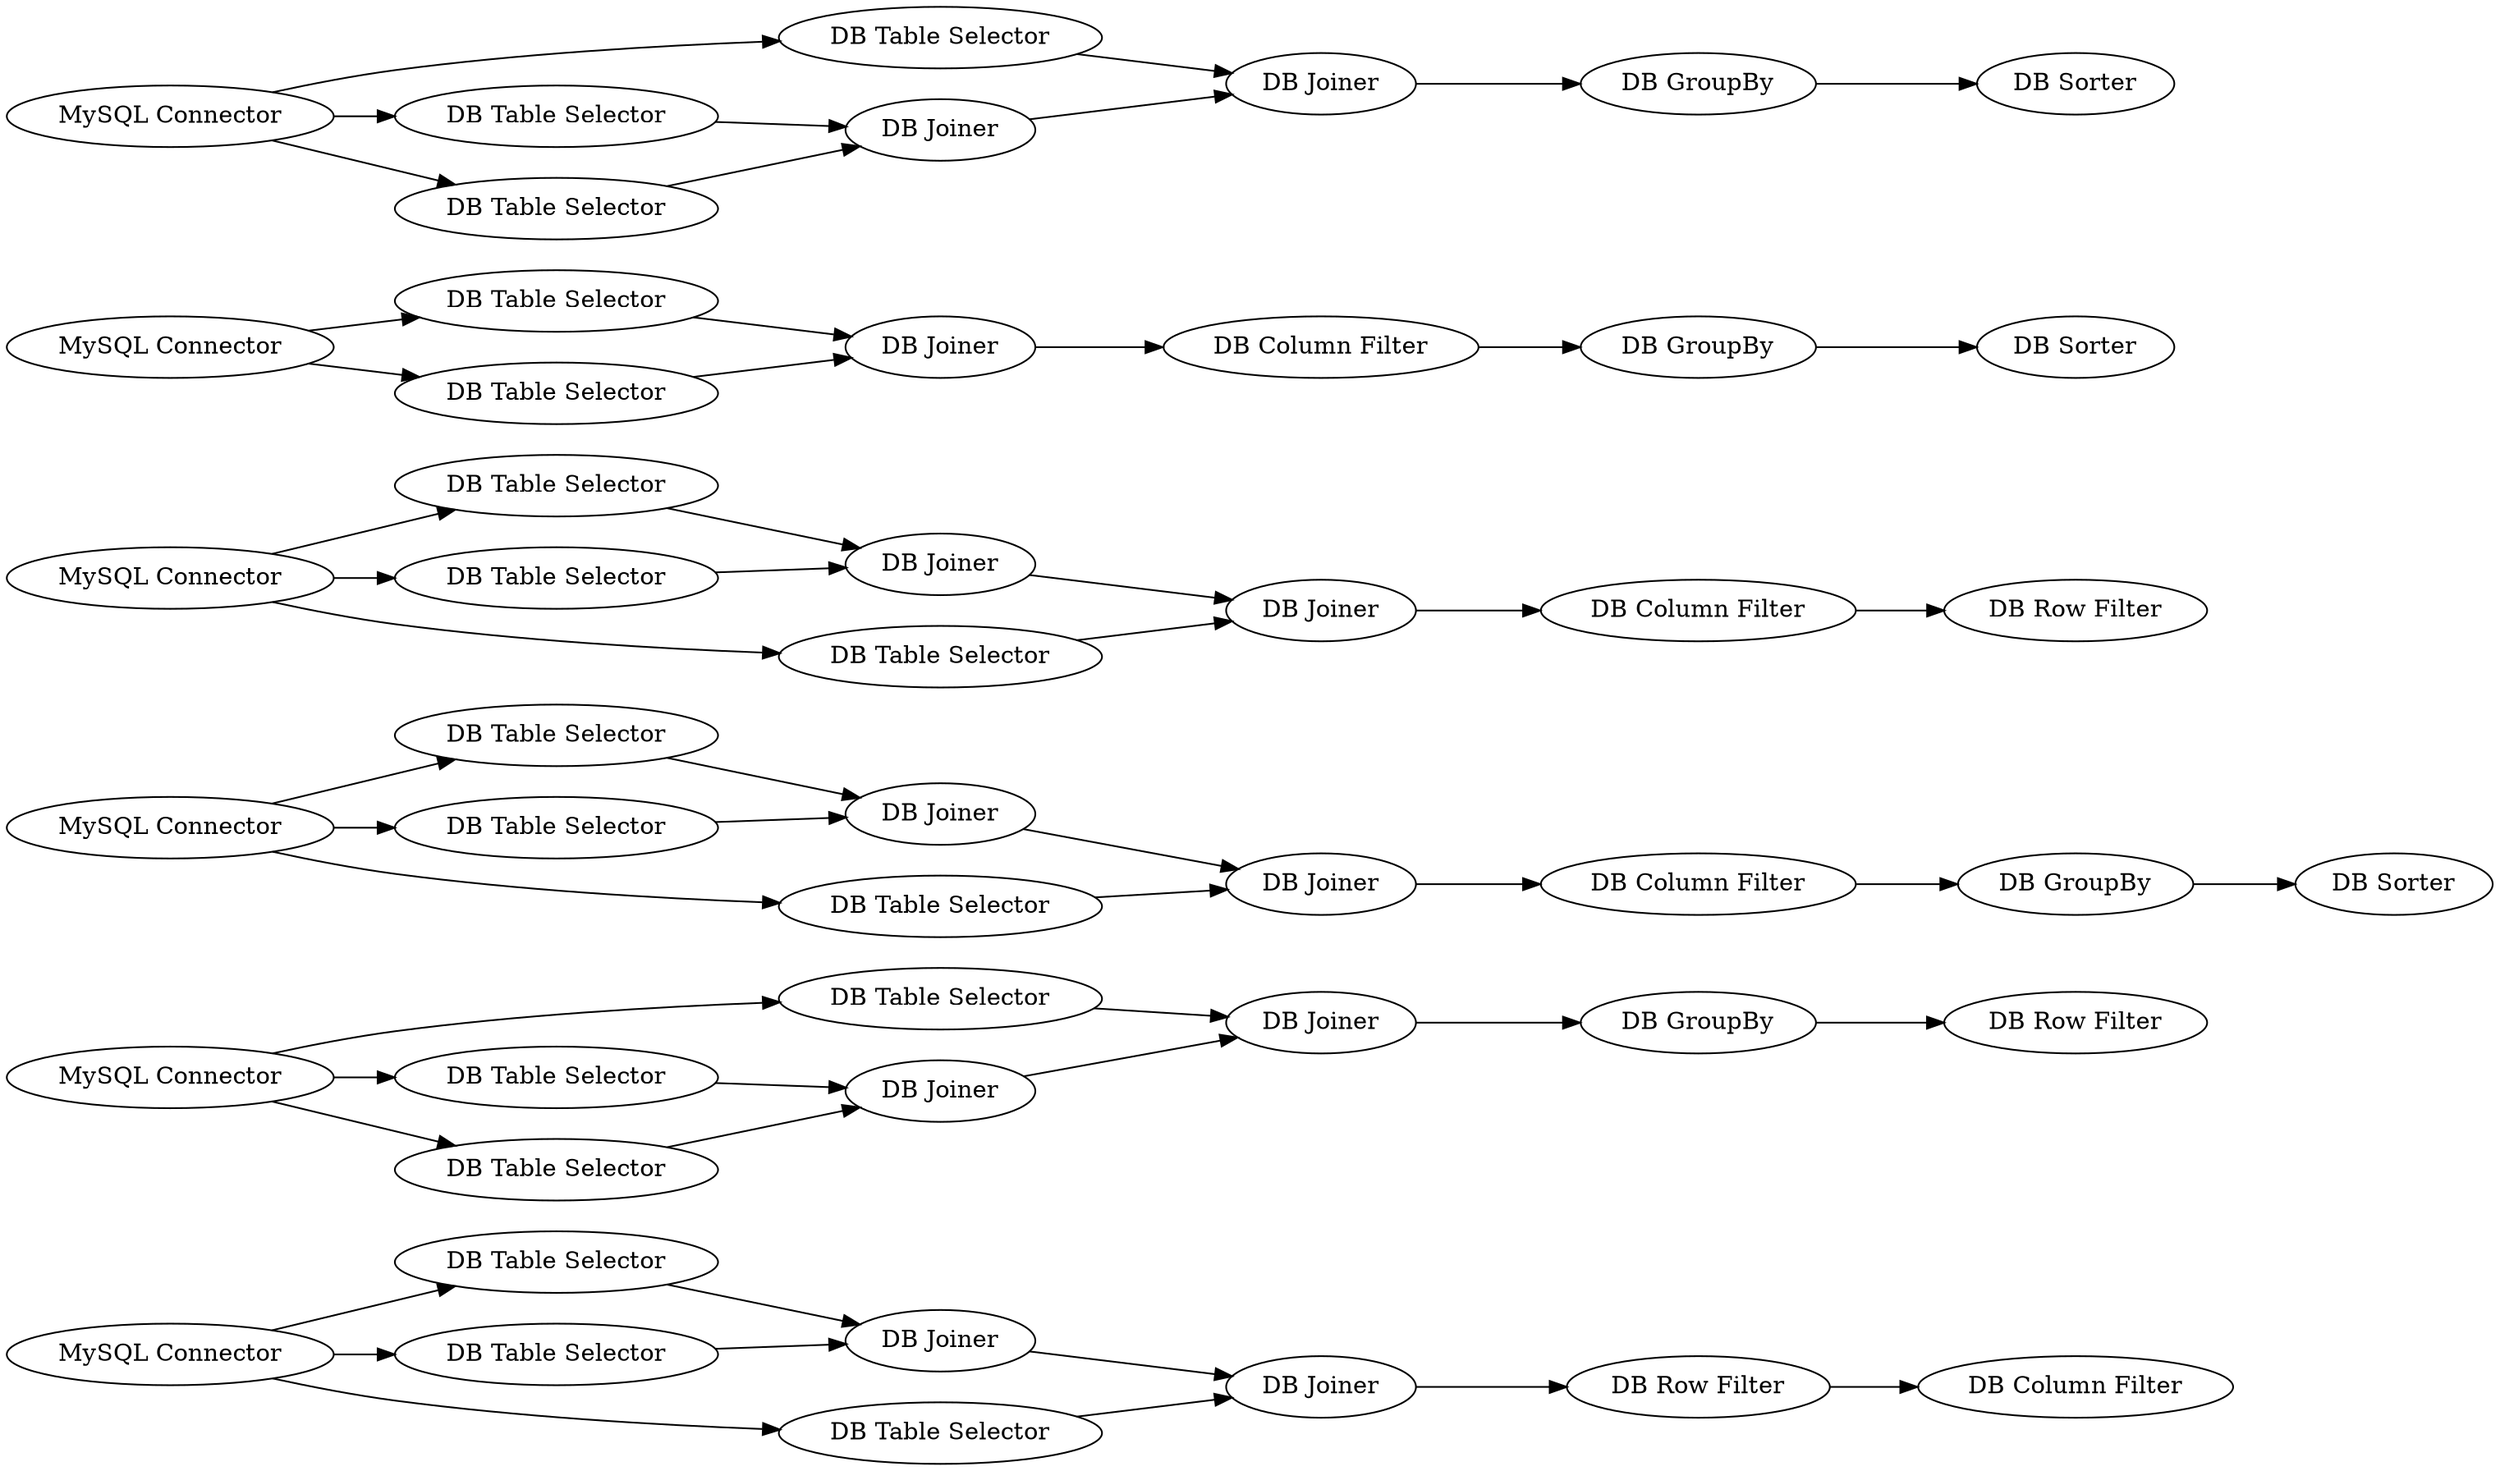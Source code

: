 digraph {
	41 -> 42
	53 -> 54
	7 -> 8
	41 -> 43
	8 -> 9
	23 -> 24
	44 -> 46
	13 -> 14
	14 -> 12
	21 -> 22
	52 -> 54
	4 -> 6
	1 -> 4
	2 -> 12
	18 -> 19
	30 -> 31
	43 -> 45
	29 -> 30
	51 -> 53
	54 -> 55
	31 -> 32
	55 -> 56
	22 -> 17
	26 -> 27
	20 -> 17
	49 -> 52
	5 -> 7
	46 -> 47
	42 -> 45
	49 -> 51
	15 -> 16
	19 -> 22
	18 -> 20
	47 -> 48
	45 -> 46
	25 -> 30
	26 -> 29
	6 -> 7
	12 -> 11
	3 -> 6
	49 -> 50
	11 -> 15
	17 -> 23
	13 -> 2
	27 -> 25
	28 -> 25
	50 -> 53
	26 -> 28
	9 -> 10
	41 -> 44
	18 -> 21
	1 -> 3
	1 -> 5
	27 [label="DB Table Selector"]
	55 [label="DB GroupBy"]
	7 [label="DB Joiner"]
	9 [label="DB GroupBy"]
	18 [label="MySQL Connector"]
	21 [label="DB Table Selector"]
	26 [label="MySQL Connector"]
	8 [label="DB Column Filter"]
	32 [label="DB Sorter"]
	17 [label="DB Joiner"]
	3 [label="DB Table Selector"]
	19 [label="DB Table Selector"]
	24 [label="DB Row Filter"]
	49 [label="MySQL Connector"]
	41 [label="MySQL Connector"]
	31 [label="DB GroupBy"]
	51 [label="DB Table Selector"]
	56 [label="DB Row Filter"]
	6 [label="DB Joiner"]
	15 [label="DB GroupBy"]
	25 [label="DB Joiner"]
	54 [label="DB Joiner"]
	10 [label="DB Sorter"]
	12 [label="DB Joiner"]
	16 [label="DB Sorter"]
	48 [label="DB Column Filter"]
	50 [label="DB Table Selector"]
	1 [label="MySQL Connector"]
	42 [label="DB Table Selector"]
	22 [label="DB Joiner"]
	53 [label="DB Joiner"]
	28 [label="DB Table Selector"]
	11 [label="DB Column Filter"]
	4 [label="DB Table Selector"]
	23 [label="DB Column Filter"]
	47 [label="DB Row Filter"]
	14 [label="DB Table Selector"]
	5 [label="DB Table Selector"]
	13 [label="MySQL Connector"]
	20 [label="DB Table Selector"]
	43 [label="DB Table Selector"]
	44 [label="DB Table Selector"]
	29 [label="DB Table Selector"]
	46 [label="DB Joiner"]
	52 [label="DB Table Selector"]
	30 [label="DB Joiner"]
	2 [label="DB Table Selector"]
	45 [label="DB Joiner"]
	rankdir=LR
}
